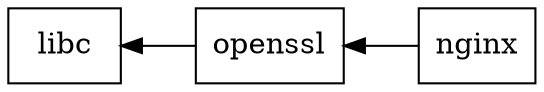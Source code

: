 # run dot file.dot -T svg

digraph {
        rankdir="LR";
        node [shape="box"];
        "libc" -> "openssl" -> "nginx" [dir=back];
}
